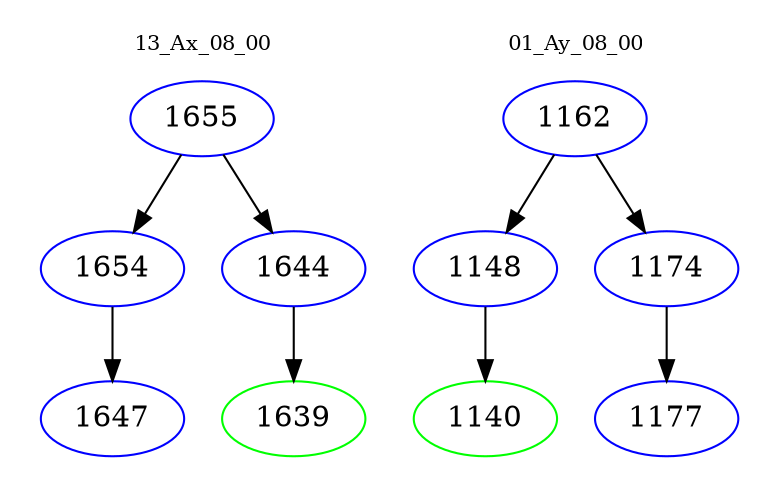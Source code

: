 digraph{
subgraph cluster_0 {
color = white
label = "13_Ax_08_00";
fontsize=10;
T0_1655 [label="1655", color="blue"]
T0_1655 -> T0_1654 [color="black"]
T0_1654 [label="1654", color="blue"]
T0_1654 -> T0_1647 [color="black"]
T0_1647 [label="1647", color="blue"]
T0_1655 -> T0_1644 [color="black"]
T0_1644 [label="1644", color="blue"]
T0_1644 -> T0_1639 [color="black"]
T0_1639 [label="1639", color="green"]
}
subgraph cluster_1 {
color = white
label = "01_Ay_08_00";
fontsize=10;
T1_1162 [label="1162", color="blue"]
T1_1162 -> T1_1148 [color="black"]
T1_1148 [label="1148", color="blue"]
T1_1148 -> T1_1140 [color="black"]
T1_1140 [label="1140", color="green"]
T1_1162 -> T1_1174 [color="black"]
T1_1174 [label="1174", color="blue"]
T1_1174 -> T1_1177 [color="black"]
T1_1177 [label="1177", color="blue"]
}
}
